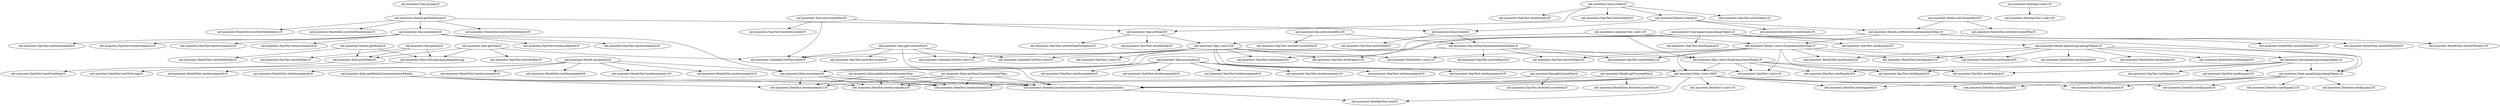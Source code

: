 digraph NextDay_method {
    "net.mooctest.Year.increment()Z"->"net.mooctest.YearTest.testIncrement1()V";
    "net.mooctest.Date.getDay()Lnet/mooctest/Day;"->"net.mooctest.DateTest.testIncrement3()V";
    "net.mooctest.Date.<init>(III)V"->"net.mooctest.DateTest.testIncrement3()V";
    "net.mooctest.Date.increment()V"->"net.mooctest.DateTest.testIncrement3()V";
    "net.mooctest.Date.getYear()Lnet/mooctest/Year;"->"net.mooctest.DateTest.testIncrement3()V";
    "net.mooctest.Date.getMonth()Lnet/mooctest/Month;"->"net.mooctest.DateTest.testIncrement3()V";
    "net.mooctest.Month.equals(Ljava/lang/Object;)Z"->"net.mooctest.MonthTest.testEquals1()V";
    "net.mooctest.Month.<init>(ILnet/mooctest/Year;)V"->"net.mooctest.MonthTest.testEquals1()V";
    "net.mooctest.Year.increment()Z"->"net.mooctest.YearTest.testIncrement2()V";
    "net.mooctest.Month.equals(Ljava/lang/Object;)Z"->"net.mooctest.MonthTest.testEquals2()V";
    "net.mooctest.Year.increment()Z"->"net.mooctest.YearTest.testIncrement3()V";
    "net.mooctest.Month.equals(Ljava/lang/Object;)Z"->"net.mooctest.MonthTest.testEquals3()V";
    "net.mooctest.Month.<init>(ILnet/mooctest/Year;)V"->"net.mooctest.MonthTest.testEquals3()V";
    "net.mooctest.Year.increment()Z"->"net.mooctest.YearTest.testIncrement4()V";
    "net.mooctest.Year.getYear()I"->"net.mooctest.YearTest.testGetYear()V";
    "net.mooctest.CalendarUnit.<init>()V"->"net.mooctest.Year.<init>(I)V";
    "net.mooctest.Year.setYear(I)V"->"net.mooctest.Year.<init>(I)V";
    "net.mooctest.Year.isValid()Z"->"net.mooctest.YearTest.testIsValid1()V";
    "net.mooctest.Month.equals(Ljava/lang/Object;)Z"->"net.mooctest.MonthTest.testEquals4()V";
    "net.mooctest.Month.<init>(ILnet/mooctest/Year;)V"->"net.mooctest.MonthTest.testEquals4()V";
    "net.mooctest.Year.increment()Z"->"net.mooctest.YearTest.testIncrement5()V";
    "net.mooctest.Date.equals(Ljava/lang/Object;)Z"->"net.mooctest.DateTest.testEquals1()V";
    "net.mooctest.Month.setMonth(ILnet/mooctest/Year;)V"->"net.mooctest.MonthTest.testSetMonth1()V";
    "net.mooctest.Year.isValid()Z"->"net.mooctest.YearTest.testIsValid2()V";
    "net.mooctest.Month.equals(Ljava/lang/Object;)Z"->"net.mooctest.MonthTest.testEquals5()V";
    "net.mooctest.Year.setCurrentPos(I)V"->"net.mooctest.Year.setYear(I)V";
    "net.mooctest.Year.isValid()Z"->"net.mooctest.Year.setYear(I)V";
    "net.mooctest.Year.increment()Z"->"net.mooctest.YearTest.testIncrement6()V";
    "net.mooctest.Month.setMonth(ILnet/mooctest/Year;)V"->"net.mooctest.MonthTest.testSetMonth2()V";
    "net.mooctest.Date.equals(Ljava/lang/Object;)Z"->"net.mooctest.DateTest.testEquals2()V";
    "net.mooctest.Month.getMonthSize()I"->"net.mooctest.Day.isValid()Z";
    "net.mooctest.Month.isValid()Z"->"net.mooctest.Day.isValid()Z";
    "net.mooctest.Year.isValid()Z"->"net.mooctest.YearTest.testIsValid3()V";
    "net.mooctest.Month.equals(Ljava/lang/Object;)Z"->"net.mooctest.MonthTest.testEquals6()V";
    "net.mooctest.Month.increment()Z"->"net.mooctest.MonthTest.testIncrement1()V";
    "net.mooctest.Month.setMonth(ILnet/mooctest/Year;)V"->"net.mooctest.MonthTest.testSetMonth3()V";
    "net.mooctest.Date.equals(Ljava/lang/Object;)Z"->"net.mooctest.DateTest.testEquals3()V";
    "net.mooctest.Date.<init>(III)V"->"net.mooctest.DateTest.testEquals3()V";
    "net.mooctest.Year.equals(Ljava/lang/Object;)Z"->"net.mooctest.Month.equals(Ljava/lang/Object;)Z";
    "net.mooctest.Month.increment()Z"->"net.mooctest.MonthTest.testIncrement2()V";
    "net.mooctest.Date.equals(Ljava/lang/Object;)Z"->"net.mooctest.DateTest.testEquals4()V";
    "net.mooctest.Date.<init>(III)V"->"net.mooctest.DateTest.testEquals4()V";
    "net.mooctest.Month.increment()Z"->"net.mooctest.MonthTest.testIncrement3()V";
    "net.mooctest.Date.equals(Ljava/lang/Object;)Z"->"net.mooctest.DateTest.testEquals5()V";
    "net.mooctest.Date.<init>(III)V"->"net.mooctest.DateTest.testEquals5()V";
    "net.mooctest.Day.increment()Z"->"net.mooctest.DayTest.testIncrement1()V";
    "net.mooctest.Day.getDay()I"->"net.mooctest.Date.toString()Ljava/lang/String;";
    "net.mooctest.Month.getMonth()I"->"net.mooctest.Date.toString()Ljava/lang/String;";
    "net.mooctest.Year.getYear()I"->"net.mooctest.Date.toString()Ljava/lang/String;";
    "net.mooctest.Month.increment()Z"->"net.mooctest.MonthTest.testIncrement4()V";
    "net.mooctest.Date.equals(Ljava/lang/Object;)Z"->"net.mooctest.DateTest.testEquals6()V";
    "net.mooctest.Date.<init>(III)V"->"net.mooctest.DateTest.testEquals6()V";
    "net.mooctest.Day.increment()Z"->"net.mooctest.DayTest.testIncrement2()V";
    "net.mooctest.Year.<init>(I)V"->"net.mooctest.CalendarUnitTest.test0()V";
    "net.mooctest.Year.setCurrentPos(I)V"->"net.mooctest.CalendarUnitTest.test0()V";
    "net.mooctest.Year.getCurrentPos()I"->"net.mooctest.CalendarUnitTest.test0()V";
    "net.mooctest.Year.getYear()I"->"net.mooctest.CalendarUnitTest.test0()V";
    "net.mooctest.Month.increment()Z"->"net.mooctest.MonthTest.testIncrement5()V";
    "net.mooctest.Day.increment()Z"->"net.mooctest.DayTest.testIncrement3()V";
    "net.mooctest.Year.<init>(I)V"->"net.mooctest.CalendarUnitTest.test1()V";
    "net.mooctest.Year.getCurrentPos()I"->"net.mooctest.CalendarUnitTest.test1()V";
    "net.mooctest.Month.increment()Z"->"net.mooctest.MonthTest.testIncrement6()V";
    "net.mooctest.Day.increment()Z"->"net.mooctest.DayTest.testIncrement4()V";
    "net.mooctest.Year.<init>(I)V"->"net.mooctest.CalendarUnitTest.test2()V";
    "net.mooctest.Year.getCurrentPos()I"->"net.mooctest.CalendarUnitTest.test2()V";
    "net.mooctest.Date.printDate()V"->"net.mooctest.DateTest.testPrintDate()V";
    "net.mooctest.Day.increment()Z"->"net.mooctest.DayTest.testIncrement5()V";
    "net.mooctest.Day.increment()Z"->"net.mooctest.DayTest.testIncrement6()V";
    "net.mooctest.Year.<init>(I)V"->"net.mooctest.DayTest.<init>()V";
    "net.mooctest.Day.<init>(ILnet/mooctest/Month;)V"->"net.mooctest.DayTest.<init>()V";
    "net.mooctest.Month.<init>(ILnet/mooctest/Year;)V"->"net.mooctest.DayTest.<init>()V";
    "net.mooctest.Month.equals(Ljava/lang/Object;)Z"->"net.mooctest.Day.equals(Ljava/lang/Object;)Z";
    "net.mooctest.Year.isValid()Z"->"net.mooctest.Month.isValid()Z";
    "net.mooctest.Year.setYear(I)V"->"net.mooctest.YearTest.testSetYearException()V";
    "net.mooctest.Month.getMonthSize()I"->"net.mooctest.MonthTest.testGetMonthSize1()V";
    "net.mooctest.Date.<init>(III)V"->"net.mooctest.DateTest.<init>()V";
    "net.mooctest.Year.setYear(I)V"->"net.mooctest.YearTest.testSetYear()V";
    "net.mooctest.Month.getMonthSize()I"->"net.mooctest.MonthTest.testGetMonthSize2()V";
    "net.mooctest.Month.getMonthSize()I"->"net.mooctest.MonthTest.testGetMonthSize3()V";
    "net.mooctest.Year.<init>(I)V"->"net.mooctest.Date.<init>(III)V";
    "net.mooctest.Day.<init>(ILnet/mooctest/Month;)V"->"net.mooctest.Date.<init>(III)V";
    "net.mooctest.Month.<init>(ILnet/mooctest/Year;)V"->"net.mooctest.Date.<init>(III)V";
    "net.mooctest.Day.setDay(ILnet/mooctest/Month;)V"->"net.mooctest.DayTest.testSetDay1()V";
    "net.mooctest.Month.<init>(ILnet/mooctest/Year;)V"->"net.mooctest.DayTest.testSetDay1()V";
    "net.mooctest.Date.toString()Ljava/lang/String;"->"net.mooctest.DateTest.testToString()V";
    "net.mooctest.Day.setDay(ILnet/mooctest/Month;)V"->"net.mooctest.DayTest.testSetDay2()V";
    "net.mooctest.Month.<init>(ILnet/mooctest/Year;)V"->"net.mooctest.DayTest.testSetDay2()V";
    "net.mooctest.Month.setCurrentPos(I)V"->"net.mooctest.Month.setMonth(ILnet/mooctest/Year;)V";
    "net.mooctest.Month.isValid()Z"->"net.mooctest.Month.setMonth(ILnet/mooctest/Year;)V";
    "net.mooctest.Day.getDay()I"->"net.mooctest.Date.printDate()V";
    "net.mooctest.Month.getMonth()I"->"net.mooctest.Date.printDate()V";
    "net.mooctest.Year.getYear()I"->"net.mooctest.Date.printDate()V";
    "net.mooctest.Day.setDay(ILnet/mooctest/Month;)V"->"net.mooctest.DayTest.testSetDay3()V";
    "net.mooctest.Year.<init>(I)V"->"net.mooctest.MonthTest.<init>()V";
    "net.mooctest.Month.<init>(ILnet/mooctest/Year;)V"->"net.mooctest.MonthTest.<init>()V";
    "net.mooctest.Day.setCurrentPos(I)V"->"net.mooctest.Day.setDay(ILnet/mooctest/Month;)V";
    "net.mooctest.Day.isValid()Z"->"net.mooctest.Day.setDay(ILnet/mooctest/Month;)V";
    "net.mooctest.CalendarUnit.<init>()V"->"net.mooctest.Day.<init>(ILnet/mooctest/Month;)V";
    "net.mooctest.Day.setDay(ILnet/mooctest/Month;)V"->"net.mooctest.Day.<init>(ILnet/mooctest/Month;)V";
    "net.mooctest.Day.getCurrentPos()I"->"net.mooctest.DayTest.testGetCurrentPos()V";
    "net.mooctest.Day.isValid()Z"->"net.mooctest.DayTest.testIsValid()V";
    "net.mooctest.Day.setCurrentPos(I)V"->"net.mooctest.DayTest.testSetCurrentPos()V";
    "net.mooctest.Month.equals(Ljava/lang/Object;)Z"->"net.mooctest.Date.equals(Ljava/lang/Object;)Z";
    "net.mooctest.Year.equals(Ljava/lang/Object;)Z"->"net.mooctest.Date.equals(Ljava/lang/Object;)Z";
    "net.mooctest.Day.equals(Ljava/lang/Object;)Z"->"net.mooctest.Date.equals(Ljava/lang/Object;)Z";
    "net.mooctest.Month.getCurrentPos()I"->"net.mooctest.Nextday.nextDay(Lnet/mooctest/Date;)Lnet/mooctest/Date;";
    "net.mooctest.Date.getDay()Lnet/mooctest/Day;"->"net.mooctest.Nextday.nextDay(Lnet/mooctest/Date;)Lnet/mooctest/Date;";
    "net.mooctest.Day.getCurrentPos()I"->"net.mooctest.Nextday.nextDay(Lnet/mooctest/Date;)Lnet/mooctest/Date;";
    "net.mooctest.Date.<init>(III)V"->"net.mooctest.Nextday.nextDay(Lnet/mooctest/Date;)Lnet/mooctest/Date;";
    "net.mooctest.Year.getCurrentPos()I"->"net.mooctest.Nextday.nextDay(Lnet/mooctest/Date;)Lnet/mooctest/Date;";
    "net.mooctest.Date.increment()V"->"net.mooctest.Nextday.nextDay(Lnet/mooctest/Date;)Lnet/mooctest/Date;";
    "net.mooctest.Date.getYear()Lnet/mooctest/Year;"->"net.mooctest.Nextday.nextDay(Lnet/mooctest/Date;)Lnet/mooctest/Date;";
    "net.mooctest.Date.getMonth()Lnet/mooctest/Month;"->"net.mooctest.Nextday.nextDay(Lnet/mooctest/Date;)Lnet/mooctest/Date;";
    "net.mooctest.Month.setCurrentPos(I)V"->"net.mooctest.MonthTest.testSetCurrentPos()V";
    "net.mooctest.Year.<init>(I)V"->"net.mooctest.YearTest.testEquals1()V";
    "net.mooctest.Year.equals(Ljava/lang/Object;)Z"->"net.mooctest.YearTest.testEquals1()V";
    "net.mooctest.Month.isValid()Z"->"net.mooctest.MonthTest.testIsValid1()V";
    "net.mooctest.Year.<init>(I)V"->"net.mooctest.YearTest.testEquals2()V";
    "net.mooctest.Year.equals(Ljava/lang/Object;)Z"->"net.mooctest.YearTest.testEquals2()V";
    "net.mooctest.Day.getDay()I"->"net.mooctest.DayTest.testGetDay()V";
    "net.mooctest.Year.equals(Ljava/lang/Object;)Z"->"net.mooctest.YearTest.testEquals3()V";
    "net.mooctest.Month.getCurrentPos()I"->"net.mooctest.MonthTest.testGetCurrentPos()V";
    "net.mooctest.Year.equals(Ljava/lang/Object;)Z"->"net.mooctest.YearTest.testEquals4()V";
    "net.mooctest.Year.isLeap()Z"->"net.mooctest.Month.getMonthSize()I";
    "net.mooctest.Year.setCurrentPos(I)V"->"net.mooctest.YearTest.testSetCurrent()V";
    "net.mooctest.Nextday.<init>()V"->"net.mooctest.NextdayTest.<init>()V";
    "net.mooctest.Day.equals(Ljava/lang/Object;)Z"->"net.mooctest.DayTest.testEquals1()V";
    "net.mooctest.Year.<init>(I)V"->"net.mooctest.YearTest.<init>()V";
    "net.mooctest.Day.equals(Ljava/lang/Object;)Z"->"net.mooctest.DayTest.testEquals2()V";
    "net.mooctest.Nextday.nextDay(Lnet/mooctest/Date;)Lnet/mooctest/Date;"->"net.mooctest.NextdayTest.test()V";
    "net.mooctest.Date.<init>(III)V"->"net.mooctest.NextdayTest.test()V";
    "net.mooctest.Day.<init>(ILnet/mooctest/Month;)V"->"net.mooctest.DayTest.testEquals3()V";
    "net.mooctest.Day.equals(Ljava/lang/Object;)Z"->"net.mooctest.DayTest.testEquals3()V";
    "net.mooctest.Month.getMonth()I"->"net.mooctest.MonthTest.testGetMonth()V";
    "net.mooctest.Month.setMonth(ILnet/mooctest/Year;)V"->"net.mooctest.Date.increment()V";
    "net.mooctest.Day.setDay(ILnet/mooctest/Month;)V"->"net.mooctest.Date.increment()V";
    "net.mooctest.Month.increment()Z"->"net.mooctest.Date.increment()V";
    "net.mooctest.Year.increment()Z"->"net.mooctest.Date.increment()V";
    "net.mooctest.Day.increment()Z"->"net.mooctest.Date.increment()V";
    "net.mooctest.Month.setMonth(ILnet/mooctest/Year;)V"->"net.mooctest.Month.<init>(ILnet/mooctest/Year;)V";
    "net.mooctest.CalendarUnit.<init>()V"->"net.mooctest.Month.<init>(ILnet/mooctest/Year;)V";
    "net.mooctest.Day.<init>(ILnet/mooctest/Month;)V"->"net.mooctest.DayTest.testEquals4()V";
    "net.mooctest.Month.<init>(ILnet/mooctest/Year;)V"->"net.mooctest.DayTest.testEquals4()V";
    "net.mooctest.Day.equals(Ljava/lang/Object;)Z"->"net.mooctest.DayTest.testEquals4()V";
    "net.mooctest.Day.<init>(ILnet/mooctest/Month;)V"->"net.mooctest.DayTest.testEquals5()V";
    "net.mooctest.Day.equals(Ljava/lang/Object;)Z"->"net.mooctest.DayTest.testEquals5()V";
    "net.mooctest.Year.getCurrentPos()I"->"net.mooctest.YearTest.testGetCurrent()V";
    "net.mooctest.Month.getMonthSize()I"->"net.mooctest.Day.increment()Z";
    "net.mooctest.Date.getDay()Lnet/mooctest/Day;"->"net.mooctest.DateTest.testIncrement1()V";
    "net.mooctest.Date.increment()V"->"net.mooctest.DateTest.testIncrement1()V";
    "net.mooctest.Date.getYear()Lnet/mooctest/Year;"->"net.mooctest.DateTest.testIncrement1()V";
    "net.mooctest.Date.getMonth()Lnet/mooctest/Month;"->"net.mooctest.DateTest.testIncrement1()V";
    "net.mooctest.Date.getDay()Lnet/mooctest/Day;"->"net.mooctest.DateTest.testIncrement2()V";
    "net.mooctest.Date.<init>(III)V"->"net.mooctest.DateTest.testIncrement2()V";
    "net.mooctest.Date.increment()V"->"net.mooctest.DateTest.testIncrement2()V";
    "net.mooctest.Date.getYear()Lnet/mooctest/Year;"->"net.mooctest.DateTest.testIncrement2()V";
    "net.mooctest.Date.getMonth()Lnet/mooctest/Month;"->"net.mooctest.DateTest.testIncrement2()V";
}